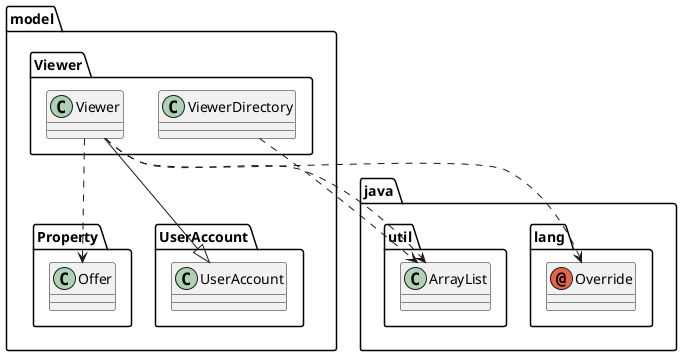 @startuml
annotation java.lang.Override
class java.util.ArrayList
class model.Property.Offer
class model.UserAccount.UserAccount
class model.Viewer.Viewer
class model.Viewer.ViewerDirectory
model.Viewer.Viewer ..> java.lang.Override
model.Viewer.Viewer ..> java.util.ArrayList
model.Viewer.Viewer ..> model.Property.Offer
model.Viewer.Viewer --|> model.UserAccount.UserAccount
model.Viewer.ViewerDirectory ..> java.util.ArrayList
@enduml